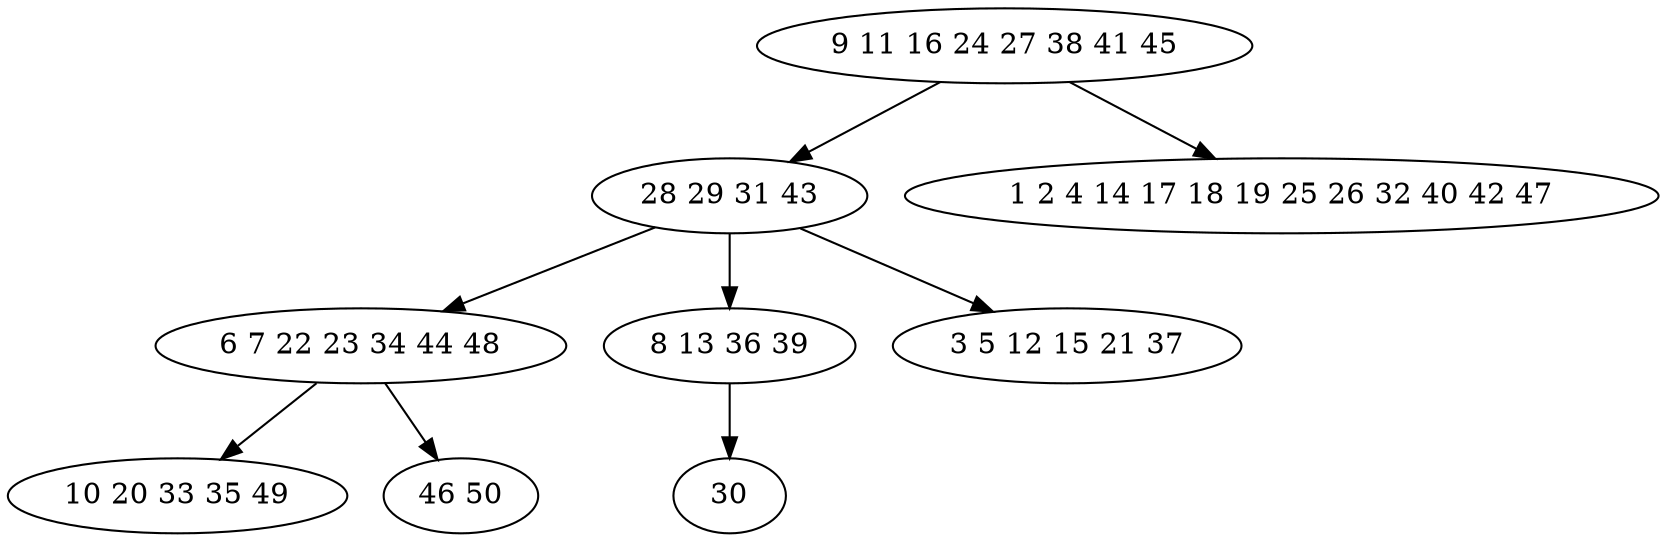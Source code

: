 digraph true_tree {
	"0" -> "1"
	"1" -> "2"
	"2" -> "3"
	"2" -> "4"
	"1" -> "5"
	"0" -> "6"
	"5" -> "7"
	"1" -> "8"
	"0" [label="9 11 16 24 27 38 41 45"];
	"1" [label="28 29 31 43"];
	"2" [label="6 7 22 23 34 44 48"];
	"3" [label="10 20 33 35 49"];
	"4" [label="46 50"];
	"5" [label="8 13 36 39"];
	"6" [label="1 2 4 14 17 18 19 25 26 32 40 42 47"];
	"7" [label="30"];
	"8" [label="3 5 12 15 21 37"];
}

